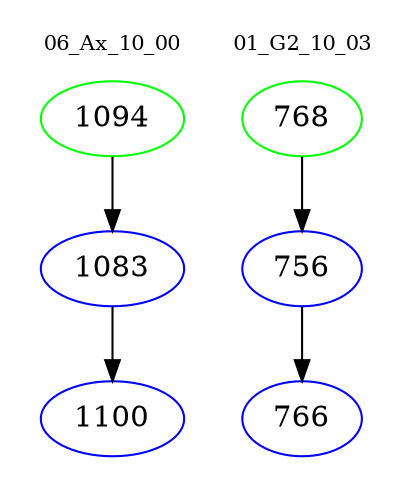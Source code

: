 digraph{
subgraph cluster_0 {
color = white
label = "06_Ax_10_00";
fontsize=10;
T0_1094 [label="1094", color="green"]
T0_1094 -> T0_1083 [color="black"]
T0_1083 [label="1083", color="blue"]
T0_1083 -> T0_1100 [color="black"]
T0_1100 [label="1100", color="blue"]
}
subgraph cluster_1 {
color = white
label = "01_G2_10_03";
fontsize=10;
T1_768 [label="768", color="green"]
T1_768 -> T1_756 [color="black"]
T1_756 [label="756", color="blue"]
T1_756 -> T1_766 [color="black"]
T1_766 [label="766", color="blue"]
}
}
